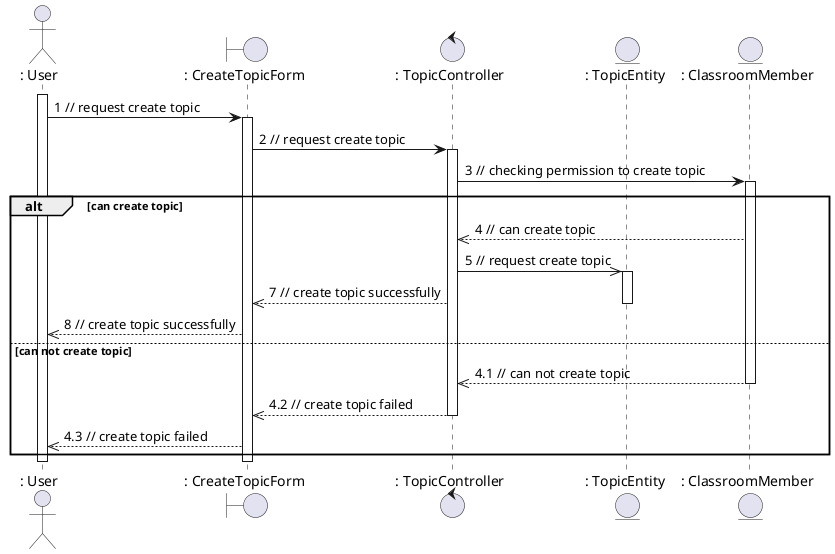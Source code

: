 @startuml createTopic

actor ": User"
boundary ": CreateTopicForm"
control ": TopicController"
entity ": TopicEntity"
entity ": ClassroomMember"

activate ": User"

": User" -> ": CreateTopicForm": 1 // request create topic
activate ": CreateTopicForm"
": CreateTopicForm" -> ": TopicController": 2 // request create topic
activate ": TopicController"
": TopicController" -> ": ClassroomMember": 3 // checking permission to create topic
activate ": ClassroomMember"
alt can create topic
    ": ClassroomMember" -->> ": TopicController": 4 // can create topic
    ": TopicController" ->> ": TopicEntity": 5 // request create topic
    activate ": TopicEntity"
    ": TopicController" -->> ": CreateTopicForm": 7 // create topic successfully
    deactivate ": TopicEntity"
    ": CreateTopicForm" -->> ": User": 8 // create topic successfully
else can not create topic
    ": ClassroomMember" -->> ": TopicController": 4.1 // can not create topic
    deactivate ": ClassroomMember"
    ": TopicController" -->> ": CreateTopicForm": 4.2 // create topic failed
    deactivate ": TopicController"
    ": CreateTopicForm" -->> ": User": 4.3 // create topic failed
end

deactivate ": User"
deactivate ": CreateTopicForm"


@enduml